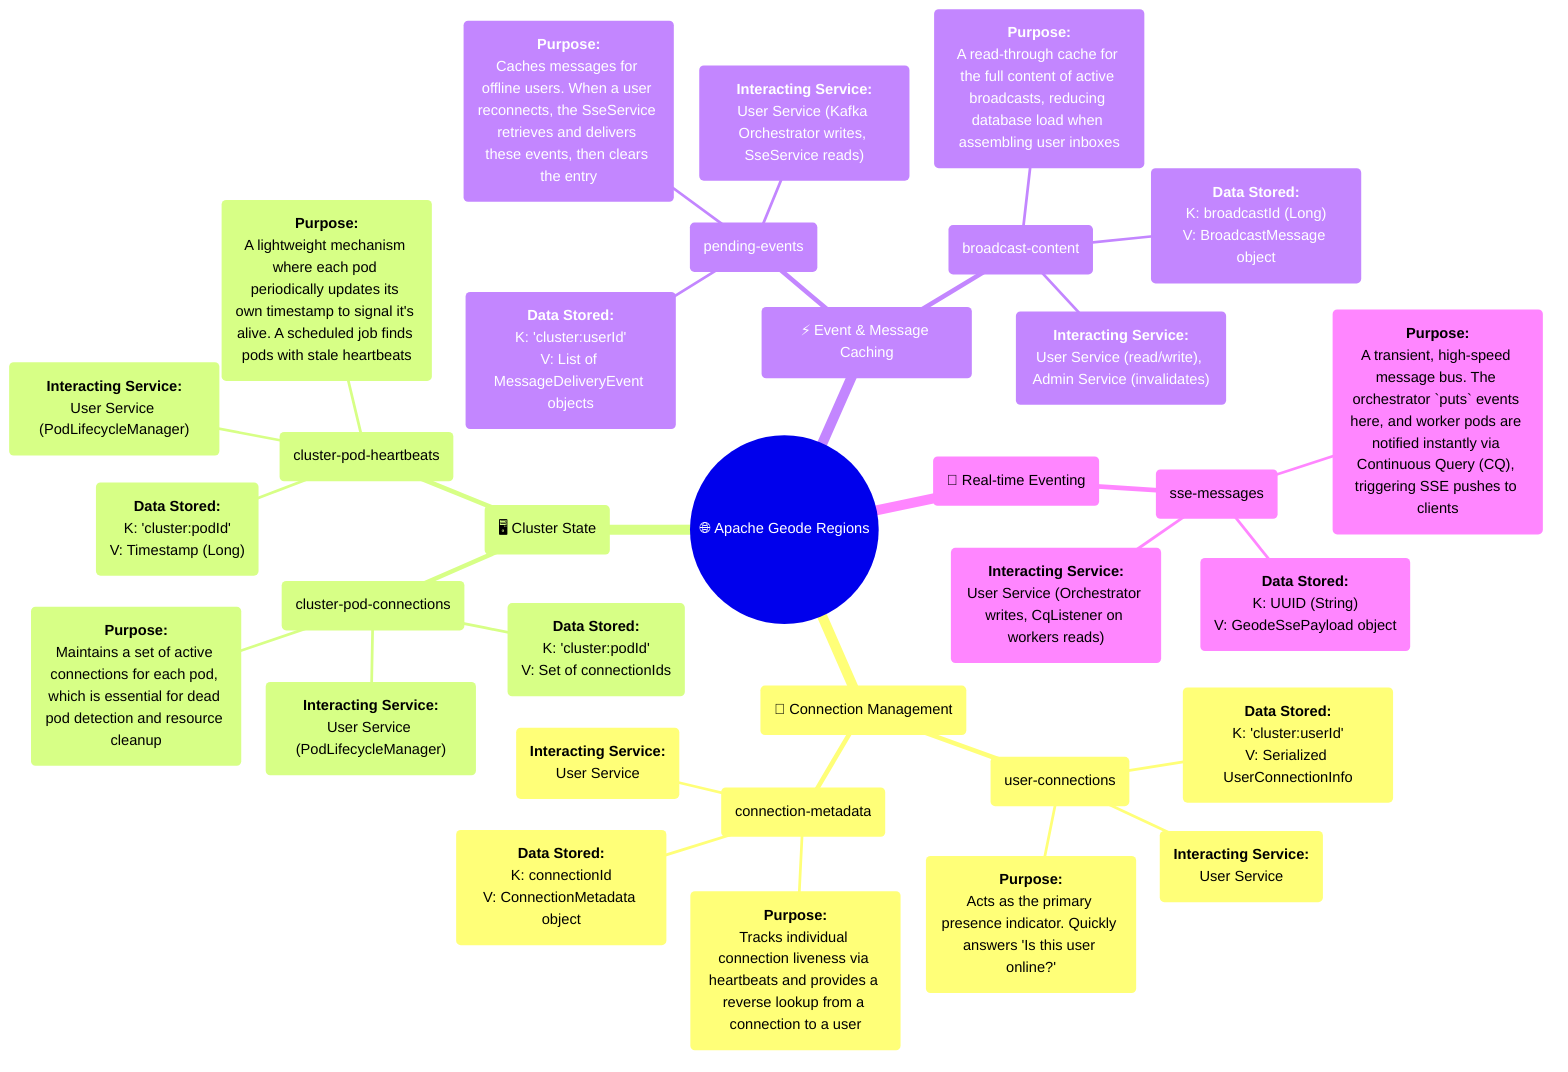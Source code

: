 mindmap
  root(("🌐 Apache Geode Regions"))
    %% Connection & Presence Management
    ("👤 Connection Management")
      ("user-connections")
        ("<b>Data Stored:</b><br/>K: 'cluster:userId'<br/>V: Serialized UserConnectionInfo")
        ("<b>Purpose:</b><br/>Acts as the primary presence indicator. Quickly answers 'Is this user online?'")
        ("<b>Interacting Service:</b><br/>User Service")
      ("connection-metadata")
        ("<b>Data Stored:</b><br/>K: connectionId<br/>V: ConnectionMetadata object")
        ("<b>Purpose:</b><br/>Tracks individual connection liveness via heartbeats and provides a reverse lookup from a connection to a user")
        ("<b>Interacting Service:</b><br/>User Service")

    %% Cluster State Management
    ("🖥️ Cluster State")
      ("cluster-pod-connections")
        ("<b>Data Stored:</b><br/>K: 'cluster:podId'<br/>V: Set of connectionIds")
        ("<b>Purpose:</b><br/>Maintains a set of active connections for each pod, which is essential for dead pod detection and resource cleanup")
        ("<b>Interacting Service:</b><br/>User Service (PodLifecycleManager)")
      ("cluster-pod-heartbeats")
        ("<b>Data Stored:</b><br/>K: 'cluster:podId'<br/>V: Timestamp (Long)")
        ("<b>Purpose:</b><br/>A lightweight mechanism where each pod periodically updates its own timestamp to signal it's alive. A scheduled job finds pods with stale heartbeats")
        ("<b>Interacting Service:</b><br/>User Service (PodLifecycleManager)")

    %% Event & Message Caching
    ("⚡ Event & Message Caching")
      ("pending-events")
        ("<b>Data Stored:</b><br/>K: 'cluster:userId'<br/>V: List of MessageDeliveryEvent objects")
        ("<b>Purpose:</b><br/>Caches messages for offline users. When a user reconnects, the SseService retrieves and delivers these events, then clears the entry")
        ("<b>Interacting Service:</b><br/>User Service (Kafka Orchestrator writes, SseService reads)")
      ("broadcast-content")
        ("<b>Data Stored:</b><br/>K: broadcastId (Long)<br/>V: BroadcastMessage object")
        ("<b>Purpose:</b><br/>A read-through cache for the full content of active broadcasts, reducing database load when assembling user inboxes")
        ("<b>Interacting Service:</b><br/>User Service (read/write), Admin Service (invalidates)")

    %% Intra-Cluster Eventing
    ("🚀 Real-time Eventing")
      ("sse-messages")
        ("<b>Data Stored:</b><br/>K: UUID (String)<br/>V: GeodeSsePayload object")
        ("<b>Purpose:</b><br/>A transient, high-speed message bus. The orchestrator `puts` events here, and worker pods are notified instantly via Continuous Query (CQ), triggering SSE pushes to clients")
        ("<b>Interacting Service:</b><br/>User Service (Orchestrator writes, CqListener on workers reads)")
